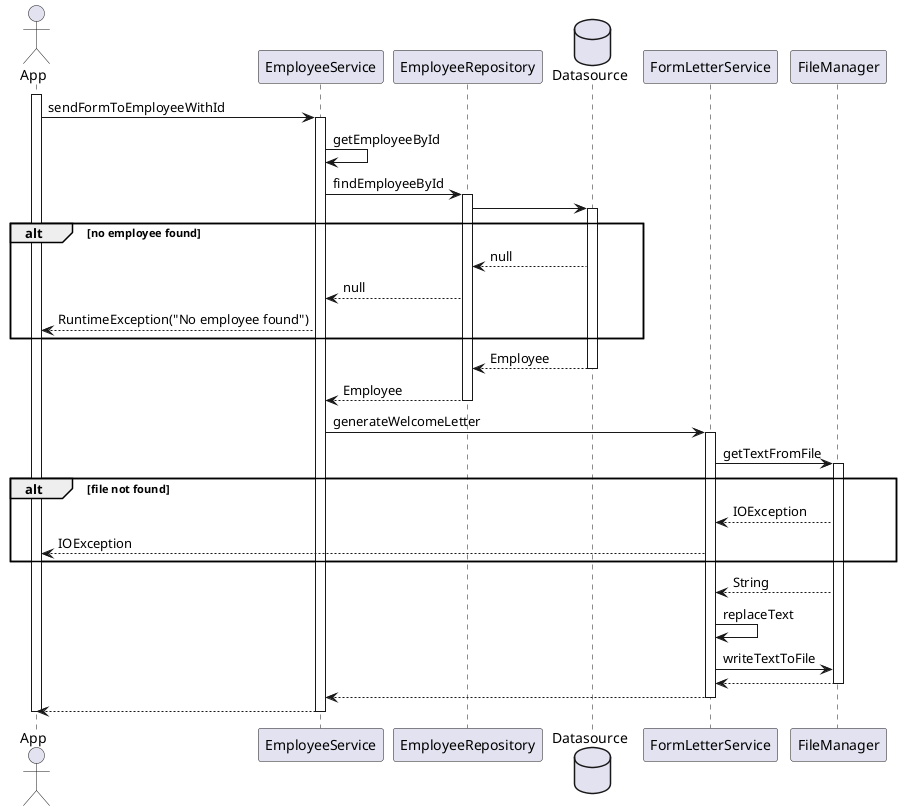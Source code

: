 @startuml

actor App
participant EmployeeService
participant EmployeeRepository
database Datasource
participant FormLetterService
participant FileManager
activate App
App -> EmployeeService: sendFormToEmployeeWithId
activate EmployeeService
EmployeeService -> EmployeeService: getEmployeeById
EmployeeService -> EmployeeRepository: findEmployeeById
activate EmployeeRepository
EmployeeRepository -> Datasource
activate Datasource
alt no employee found
Datasource --> EmployeeRepository: null
EmployeeRepository --> EmployeeService: null
EmployeeService --> App: RuntimeException("No employee found")
end
Datasource --> EmployeeRepository: Employee
deactivate Datasource
EmployeeRepository --> EmployeeService: Employee
deactivate EmployeeRepository
EmployeeService -> FormLetterService: generateWelcomeLetter
activate FormLetterService
FormLetterService -> FileManager: getTextFromFile
activate FileManager
alt file not found
FileManager --> FormLetterService: IOException
FormLetterService --> App: IOException
end
FileManager --> FormLetterService: String
FormLetterService -> FormLetterService: replaceText
FormLetterService -> FileManager: writeTextToFile
FileManager --> FormLetterService
deactivate FileManager
FormLetterService --> EmployeeService
deactivate FormLetterService
EmployeeService --> App
deactivate EmployeeService
deactivate App

@enduml